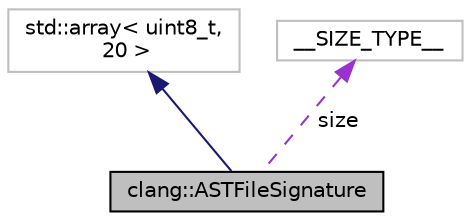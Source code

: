 digraph "clang::ASTFileSignature"
{
 // LATEX_PDF_SIZE
  bgcolor="transparent";
  edge [fontname="Helvetica",fontsize="10",labelfontname="Helvetica",labelfontsize="10"];
  node [fontname="Helvetica",fontsize="10",shape=record];
  Node1 [label="clang::ASTFileSignature",height=0.2,width=0.4,color="black", fillcolor="grey75", style="filled", fontcolor="black",tooltip="The signature of a module, which is a hash of the AST content."];
  Node2 -> Node1 [dir="back",color="midnightblue",fontsize="10",style="solid",fontname="Helvetica"];
  Node2 [label="std::array\< uint8_t,\l 20 \>",height=0.2,width=0.4,color="grey75",tooltip=" "];
  Node3 -> Node1 [dir="back",color="darkorchid3",fontsize="10",style="dashed",label=" size" ,fontname="Helvetica"];
  Node3 [label="__SIZE_TYPE__",height=0.2,width=0.4,color="grey75",tooltip=" "];
}
